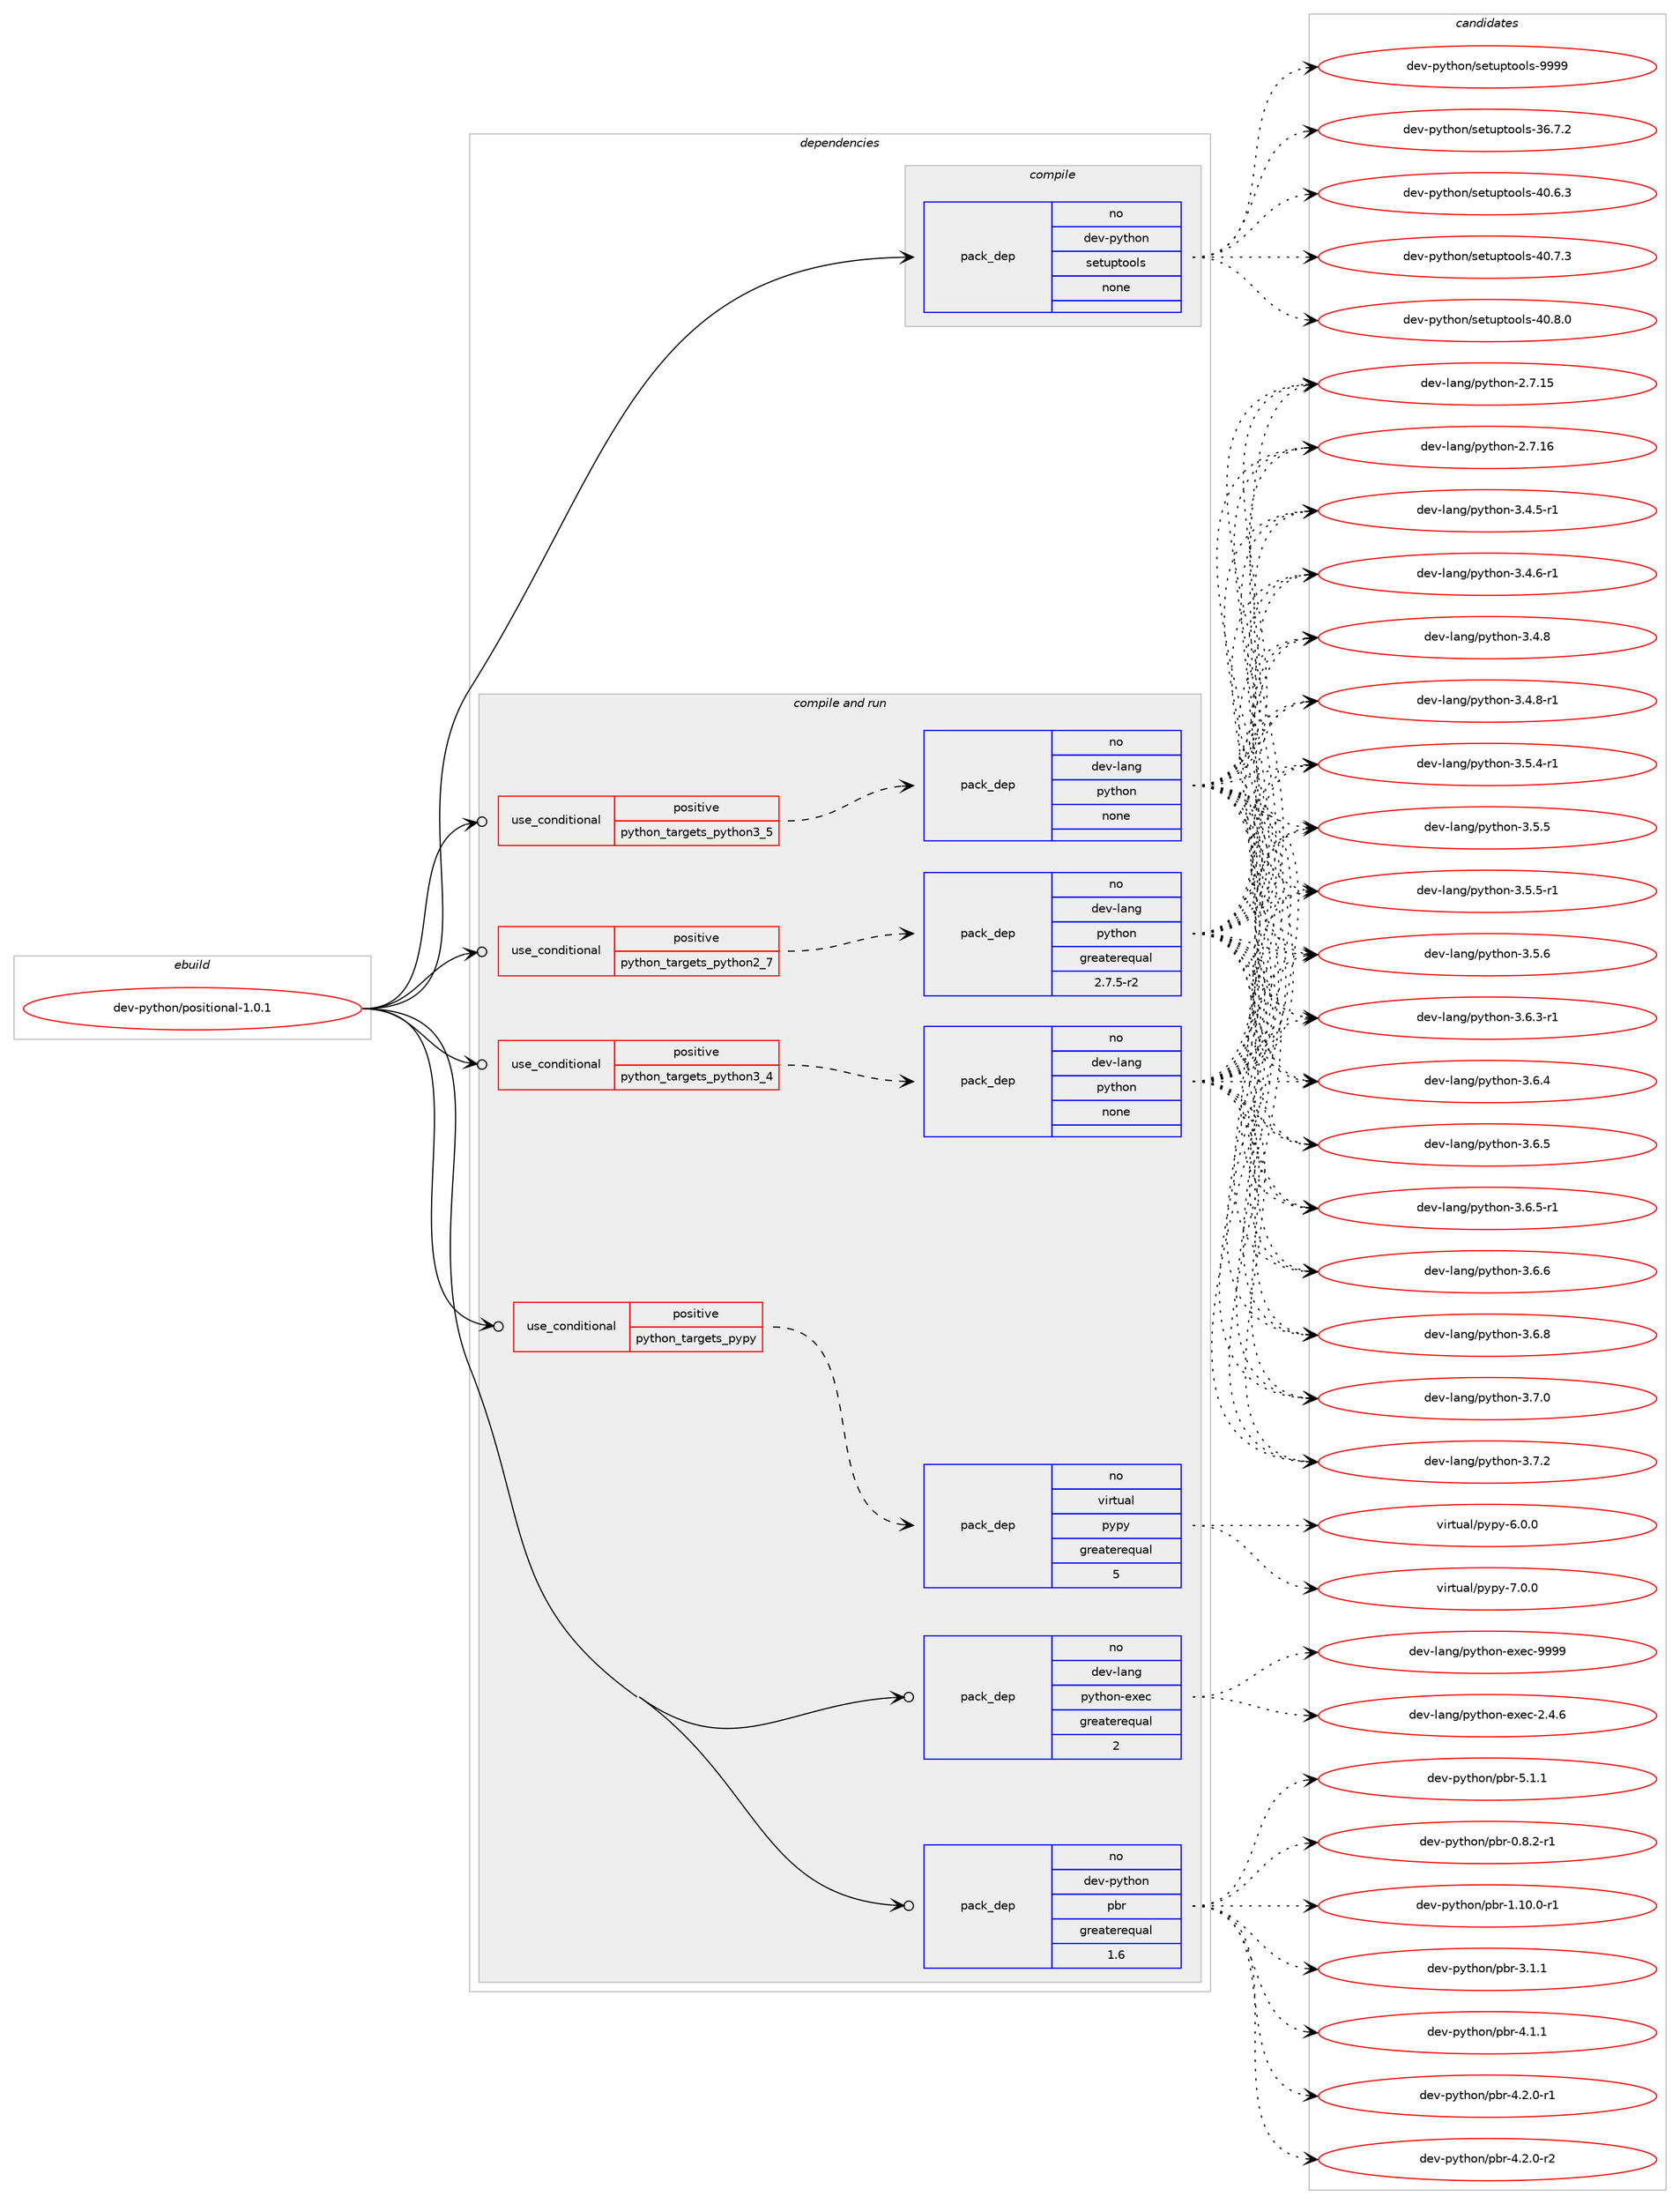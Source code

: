 digraph prolog {

# *************
# Graph options
# *************

newrank=true;
concentrate=true;
compound=true;
graph [rankdir=LR,fontname=Helvetica,fontsize=10,ranksep=1.5];#, ranksep=2.5, nodesep=0.2];
edge  [arrowhead=vee];
node  [fontname=Helvetica,fontsize=10];

# **********
# The ebuild
# **********

subgraph cluster_leftcol {
color=gray;
rank=same;
label=<<i>ebuild</i>>;
id [label="dev-python/positional-1.0.1", color=red, width=4, href="../dev-python/positional-1.0.1.svg"];
}

# ****************
# The dependencies
# ****************

subgraph cluster_midcol {
color=gray;
label=<<i>dependencies</i>>;
subgraph cluster_compile {
fillcolor="#eeeeee";
style=filled;
label=<<i>compile</i>>;
subgraph pack1023227 {
dependency1426264 [label=<<TABLE BORDER="0" CELLBORDER="1" CELLSPACING="0" CELLPADDING="4" WIDTH="220"><TR><TD ROWSPAN="6" CELLPADDING="30">pack_dep</TD></TR><TR><TD WIDTH="110">no</TD></TR><TR><TD>dev-python</TD></TR><TR><TD>setuptools</TD></TR><TR><TD>none</TD></TR><TR><TD></TD></TR></TABLE>>, shape=none, color=blue];
}
id:e -> dependency1426264:w [weight=20,style="solid",arrowhead="vee"];
}
subgraph cluster_compileandrun {
fillcolor="#eeeeee";
style=filled;
label=<<i>compile and run</i>>;
subgraph cond379727 {
dependency1426265 [label=<<TABLE BORDER="0" CELLBORDER="1" CELLSPACING="0" CELLPADDING="4"><TR><TD ROWSPAN="3" CELLPADDING="10">use_conditional</TD></TR><TR><TD>positive</TD></TR><TR><TD>python_targets_pypy</TD></TR></TABLE>>, shape=none, color=red];
subgraph pack1023228 {
dependency1426266 [label=<<TABLE BORDER="0" CELLBORDER="1" CELLSPACING="0" CELLPADDING="4" WIDTH="220"><TR><TD ROWSPAN="6" CELLPADDING="30">pack_dep</TD></TR><TR><TD WIDTH="110">no</TD></TR><TR><TD>virtual</TD></TR><TR><TD>pypy</TD></TR><TR><TD>greaterequal</TD></TR><TR><TD>5</TD></TR></TABLE>>, shape=none, color=blue];
}
dependency1426265:e -> dependency1426266:w [weight=20,style="dashed",arrowhead="vee"];
}
id:e -> dependency1426265:w [weight=20,style="solid",arrowhead="odotvee"];
subgraph cond379728 {
dependency1426267 [label=<<TABLE BORDER="0" CELLBORDER="1" CELLSPACING="0" CELLPADDING="4"><TR><TD ROWSPAN="3" CELLPADDING="10">use_conditional</TD></TR><TR><TD>positive</TD></TR><TR><TD>python_targets_python2_7</TD></TR></TABLE>>, shape=none, color=red];
subgraph pack1023229 {
dependency1426268 [label=<<TABLE BORDER="0" CELLBORDER="1" CELLSPACING="0" CELLPADDING="4" WIDTH="220"><TR><TD ROWSPAN="6" CELLPADDING="30">pack_dep</TD></TR><TR><TD WIDTH="110">no</TD></TR><TR><TD>dev-lang</TD></TR><TR><TD>python</TD></TR><TR><TD>greaterequal</TD></TR><TR><TD>2.7.5-r2</TD></TR></TABLE>>, shape=none, color=blue];
}
dependency1426267:e -> dependency1426268:w [weight=20,style="dashed",arrowhead="vee"];
}
id:e -> dependency1426267:w [weight=20,style="solid",arrowhead="odotvee"];
subgraph cond379729 {
dependency1426269 [label=<<TABLE BORDER="0" CELLBORDER="1" CELLSPACING="0" CELLPADDING="4"><TR><TD ROWSPAN="3" CELLPADDING="10">use_conditional</TD></TR><TR><TD>positive</TD></TR><TR><TD>python_targets_python3_4</TD></TR></TABLE>>, shape=none, color=red];
subgraph pack1023230 {
dependency1426270 [label=<<TABLE BORDER="0" CELLBORDER="1" CELLSPACING="0" CELLPADDING="4" WIDTH="220"><TR><TD ROWSPAN="6" CELLPADDING="30">pack_dep</TD></TR><TR><TD WIDTH="110">no</TD></TR><TR><TD>dev-lang</TD></TR><TR><TD>python</TD></TR><TR><TD>none</TD></TR><TR><TD></TD></TR></TABLE>>, shape=none, color=blue];
}
dependency1426269:e -> dependency1426270:w [weight=20,style="dashed",arrowhead="vee"];
}
id:e -> dependency1426269:w [weight=20,style="solid",arrowhead="odotvee"];
subgraph cond379730 {
dependency1426271 [label=<<TABLE BORDER="0" CELLBORDER="1" CELLSPACING="0" CELLPADDING="4"><TR><TD ROWSPAN="3" CELLPADDING="10">use_conditional</TD></TR><TR><TD>positive</TD></TR><TR><TD>python_targets_python3_5</TD></TR></TABLE>>, shape=none, color=red];
subgraph pack1023231 {
dependency1426272 [label=<<TABLE BORDER="0" CELLBORDER="1" CELLSPACING="0" CELLPADDING="4" WIDTH="220"><TR><TD ROWSPAN="6" CELLPADDING="30">pack_dep</TD></TR><TR><TD WIDTH="110">no</TD></TR><TR><TD>dev-lang</TD></TR><TR><TD>python</TD></TR><TR><TD>none</TD></TR><TR><TD></TD></TR></TABLE>>, shape=none, color=blue];
}
dependency1426271:e -> dependency1426272:w [weight=20,style="dashed",arrowhead="vee"];
}
id:e -> dependency1426271:w [weight=20,style="solid",arrowhead="odotvee"];
subgraph pack1023232 {
dependency1426273 [label=<<TABLE BORDER="0" CELLBORDER="1" CELLSPACING="0" CELLPADDING="4" WIDTH="220"><TR><TD ROWSPAN="6" CELLPADDING="30">pack_dep</TD></TR><TR><TD WIDTH="110">no</TD></TR><TR><TD>dev-lang</TD></TR><TR><TD>python-exec</TD></TR><TR><TD>greaterequal</TD></TR><TR><TD>2</TD></TR></TABLE>>, shape=none, color=blue];
}
id:e -> dependency1426273:w [weight=20,style="solid",arrowhead="odotvee"];
subgraph pack1023233 {
dependency1426274 [label=<<TABLE BORDER="0" CELLBORDER="1" CELLSPACING="0" CELLPADDING="4" WIDTH="220"><TR><TD ROWSPAN="6" CELLPADDING="30">pack_dep</TD></TR><TR><TD WIDTH="110">no</TD></TR><TR><TD>dev-python</TD></TR><TR><TD>pbr</TD></TR><TR><TD>greaterequal</TD></TR><TR><TD>1.6</TD></TR></TABLE>>, shape=none, color=blue];
}
id:e -> dependency1426274:w [weight=20,style="solid",arrowhead="odotvee"];
}
subgraph cluster_run {
fillcolor="#eeeeee";
style=filled;
label=<<i>run</i>>;
}
}

# **************
# The candidates
# **************

subgraph cluster_choices {
rank=same;
color=gray;
label=<<i>candidates</i>>;

subgraph choice1023227 {
color=black;
nodesep=1;
choice100101118451121211161041111104711510111611711211611111110811545515446554650 [label="dev-python/setuptools-36.7.2", color=red, width=4,href="../dev-python/setuptools-36.7.2.svg"];
choice100101118451121211161041111104711510111611711211611111110811545524846544651 [label="dev-python/setuptools-40.6.3", color=red, width=4,href="../dev-python/setuptools-40.6.3.svg"];
choice100101118451121211161041111104711510111611711211611111110811545524846554651 [label="dev-python/setuptools-40.7.3", color=red, width=4,href="../dev-python/setuptools-40.7.3.svg"];
choice100101118451121211161041111104711510111611711211611111110811545524846564648 [label="dev-python/setuptools-40.8.0", color=red, width=4,href="../dev-python/setuptools-40.8.0.svg"];
choice10010111845112121116104111110471151011161171121161111111081154557575757 [label="dev-python/setuptools-9999", color=red, width=4,href="../dev-python/setuptools-9999.svg"];
dependency1426264:e -> choice100101118451121211161041111104711510111611711211611111110811545515446554650:w [style=dotted,weight="100"];
dependency1426264:e -> choice100101118451121211161041111104711510111611711211611111110811545524846544651:w [style=dotted,weight="100"];
dependency1426264:e -> choice100101118451121211161041111104711510111611711211611111110811545524846554651:w [style=dotted,weight="100"];
dependency1426264:e -> choice100101118451121211161041111104711510111611711211611111110811545524846564648:w [style=dotted,weight="100"];
dependency1426264:e -> choice10010111845112121116104111110471151011161171121161111111081154557575757:w [style=dotted,weight="100"];
}
subgraph choice1023228 {
color=black;
nodesep=1;
choice1181051141161179710847112121112121455446484648 [label="virtual/pypy-6.0.0", color=red, width=4,href="../virtual/pypy-6.0.0.svg"];
choice1181051141161179710847112121112121455546484648 [label="virtual/pypy-7.0.0", color=red, width=4,href="../virtual/pypy-7.0.0.svg"];
dependency1426266:e -> choice1181051141161179710847112121112121455446484648:w [style=dotted,weight="100"];
dependency1426266:e -> choice1181051141161179710847112121112121455546484648:w [style=dotted,weight="100"];
}
subgraph choice1023229 {
color=black;
nodesep=1;
choice10010111845108971101034711212111610411111045504655464953 [label="dev-lang/python-2.7.15", color=red, width=4,href="../dev-lang/python-2.7.15.svg"];
choice10010111845108971101034711212111610411111045504655464954 [label="dev-lang/python-2.7.16", color=red, width=4,href="../dev-lang/python-2.7.16.svg"];
choice1001011184510897110103471121211161041111104551465246534511449 [label="dev-lang/python-3.4.5-r1", color=red, width=4,href="../dev-lang/python-3.4.5-r1.svg"];
choice1001011184510897110103471121211161041111104551465246544511449 [label="dev-lang/python-3.4.6-r1", color=red, width=4,href="../dev-lang/python-3.4.6-r1.svg"];
choice100101118451089711010347112121116104111110455146524656 [label="dev-lang/python-3.4.8", color=red, width=4,href="../dev-lang/python-3.4.8.svg"];
choice1001011184510897110103471121211161041111104551465246564511449 [label="dev-lang/python-3.4.8-r1", color=red, width=4,href="../dev-lang/python-3.4.8-r1.svg"];
choice1001011184510897110103471121211161041111104551465346524511449 [label="dev-lang/python-3.5.4-r1", color=red, width=4,href="../dev-lang/python-3.5.4-r1.svg"];
choice100101118451089711010347112121116104111110455146534653 [label="dev-lang/python-3.5.5", color=red, width=4,href="../dev-lang/python-3.5.5.svg"];
choice1001011184510897110103471121211161041111104551465346534511449 [label="dev-lang/python-3.5.5-r1", color=red, width=4,href="../dev-lang/python-3.5.5-r1.svg"];
choice100101118451089711010347112121116104111110455146534654 [label="dev-lang/python-3.5.6", color=red, width=4,href="../dev-lang/python-3.5.6.svg"];
choice1001011184510897110103471121211161041111104551465446514511449 [label="dev-lang/python-3.6.3-r1", color=red, width=4,href="../dev-lang/python-3.6.3-r1.svg"];
choice100101118451089711010347112121116104111110455146544652 [label="dev-lang/python-3.6.4", color=red, width=4,href="../dev-lang/python-3.6.4.svg"];
choice100101118451089711010347112121116104111110455146544653 [label="dev-lang/python-3.6.5", color=red, width=4,href="../dev-lang/python-3.6.5.svg"];
choice1001011184510897110103471121211161041111104551465446534511449 [label="dev-lang/python-3.6.5-r1", color=red, width=4,href="../dev-lang/python-3.6.5-r1.svg"];
choice100101118451089711010347112121116104111110455146544654 [label="dev-lang/python-3.6.6", color=red, width=4,href="../dev-lang/python-3.6.6.svg"];
choice100101118451089711010347112121116104111110455146544656 [label="dev-lang/python-3.6.8", color=red, width=4,href="../dev-lang/python-3.6.8.svg"];
choice100101118451089711010347112121116104111110455146554648 [label="dev-lang/python-3.7.0", color=red, width=4,href="../dev-lang/python-3.7.0.svg"];
choice100101118451089711010347112121116104111110455146554650 [label="dev-lang/python-3.7.2", color=red, width=4,href="../dev-lang/python-3.7.2.svg"];
dependency1426268:e -> choice10010111845108971101034711212111610411111045504655464953:w [style=dotted,weight="100"];
dependency1426268:e -> choice10010111845108971101034711212111610411111045504655464954:w [style=dotted,weight="100"];
dependency1426268:e -> choice1001011184510897110103471121211161041111104551465246534511449:w [style=dotted,weight="100"];
dependency1426268:e -> choice1001011184510897110103471121211161041111104551465246544511449:w [style=dotted,weight="100"];
dependency1426268:e -> choice100101118451089711010347112121116104111110455146524656:w [style=dotted,weight="100"];
dependency1426268:e -> choice1001011184510897110103471121211161041111104551465246564511449:w [style=dotted,weight="100"];
dependency1426268:e -> choice1001011184510897110103471121211161041111104551465346524511449:w [style=dotted,weight="100"];
dependency1426268:e -> choice100101118451089711010347112121116104111110455146534653:w [style=dotted,weight="100"];
dependency1426268:e -> choice1001011184510897110103471121211161041111104551465346534511449:w [style=dotted,weight="100"];
dependency1426268:e -> choice100101118451089711010347112121116104111110455146534654:w [style=dotted,weight="100"];
dependency1426268:e -> choice1001011184510897110103471121211161041111104551465446514511449:w [style=dotted,weight="100"];
dependency1426268:e -> choice100101118451089711010347112121116104111110455146544652:w [style=dotted,weight="100"];
dependency1426268:e -> choice100101118451089711010347112121116104111110455146544653:w [style=dotted,weight="100"];
dependency1426268:e -> choice1001011184510897110103471121211161041111104551465446534511449:w [style=dotted,weight="100"];
dependency1426268:e -> choice100101118451089711010347112121116104111110455146544654:w [style=dotted,weight="100"];
dependency1426268:e -> choice100101118451089711010347112121116104111110455146544656:w [style=dotted,weight="100"];
dependency1426268:e -> choice100101118451089711010347112121116104111110455146554648:w [style=dotted,weight="100"];
dependency1426268:e -> choice100101118451089711010347112121116104111110455146554650:w [style=dotted,weight="100"];
}
subgraph choice1023230 {
color=black;
nodesep=1;
choice10010111845108971101034711212111610411111045504655464953 [label="dev-lang/python-2.7.15", color=red, width=4,href="../dev-lang/python-2.7.15.svg"];
choice10010111845108971101034711212111610411111045504655464954 [label="dev-lang/python-2.7.16", color=red, width=4,href="../dev-lang/python-2.7.16.svg"];
choice1001011184510897110103471121211161041111104551465246534511449 [label="dev-lang/python-3.4.5-r1", color=red, width=4,href="../dev-lang/python-3.4.5-r1.svg"];
choice1001011184510897110103471121211161041111104551465246544511449 [label="dev-lang/python-3.4.6-r1", color=red, width=4,href="../dev-lang/python-3.4.6-r1.svg"];
choice100101118451089711010347112121116104111110455146524656 [label="dev-lang/python-3.4.8", color=red, width=4,href="../dev-lang/python-3.4.8.svg"];
choice1001011184510897110103471121211161041111104551465246564511449 [label="dev-lang/python-3.4.8-r1", color=red, width=4,href="../dev-lang/python-3.4.8-r1.svg"];
choice1001011184510897110103471121211161041111104551465346524511449 [label="dev-lang/python-3.5.4-r1", color=red, width=4,href="../dev-lang/python-3.5.4-r1.svg"];
choice100101118451089711010347112121116104111110455146534653 [label="dev-lang/python-3.5.5", color=red, width=4,href="../dev-lang/python-3.5.5.svg"];
choice1001011184510897110103471121211161041111104551465346534511449 [label="dev-lang/python-3.5.5-r1", color=red, width=4,href="../dev-lang/python-3.5.5-r1.svg"];
choice100101118451089711010347112121116104111110455146534654 [label="dev-lang/python-3.5.6", color=red, width=4,href="../dev-lang/python-3.5.6.svg"];
choice1001011184510897110103471121211161041111104551465446514511449 [label="dev-lang/python-3.6.3-r1", color=red, width=4,href="../dev-lang/python-3.6.3-r1.svg"];
choice100101118451089711010347112121116104111110455146544652 [label="dev-lang/python-3.6.4", color=red, width=4,href="../dev-lang/python-3.6.4.svg"];
choice100101118451089711010347112121116104111110455146544653 [label="dev-lang/python-3.6.5", color=red, width=4,href="../dev-lang/python-3.6.5.svg"];
choice1001011184510897110103471121211161041111104551465446534511449 [label="dev-lang/python-3.6.5-r1", color=red, width=4,href="../dev-lang/python-3.6.5-r1.svg"];
choice100101118451089711010347112121116104111110455146544654 [label="dev-lang/python-3.6.6", color=red, width=4,href="../dev-lang/python-3.6.6.svg"];
choice100101118451089711010347112121116104111110455146544656 [label="dev-lang/python-3.6.8", color=red, width=4,href="../dev-lang/python-3.6.8.svg"];
choice100101118451089711010347112121116104111110455146554648 [label="dev-lang/python-3.7.0", color=red, width=4,href="../dev-lang/python-3.7.0.svg"];
choice100101118451089711010347112121116104111110455146554650 [label="dev-lang/python-3.7.2", color=red, width=4,href="../dev-lang/python-3.7.2.svg"];
dependency1426270:e -> choice10010111845108971101034711212111610411111045504655464953:w [style=dotted,weight="100"];
dependency1426270:e -> choice10010111845108971101034711212111610411111045504655464954:w [style=dotted,weight="100"];
dependency1426270:e -> choice1001011184510897110103471121211161041111104551465246534511449:w [style=dotted,weight="100"];
dependency1426270:e -> choice1001011184510897110103471121211161041111104551465246544511449:w [style=dotted,weight="100"];
dependency1426270:e -> choice100101118451089711010347112121116104111110455146524656:w [style=dotted,weight="100"];
dependency1426270:e -> choice1001011184510897110103471121211161041111104551465246564511449:w [style=dotted,weight="100"];
dependency1426270:e -> choice1001011184510897110103471121211161041111104551465346524511449:w [style=dotted,weight="100"];
dependency1426270:e -> choice100101118451089711010347112121116104111110455146534653:w [style=dotted,weight="100"];
dependency1426270:e -> choice1001011184510897110103471121211161041111104551465346534511449:w [style=dotted,weight="100"];
dependency1426270:e -> choice100101118451089711010347112121116104111110455146534654:w [style=dotted,weight="100"];
dependency1426270:e -> choice1001011184510897110103471121211161041111104551465446514511449:w [style=dotted,weight="100"];
dependency1426270:e -> choice100101118451089711010347112121116104111110455146544652:w [style=dotted,weight="100"];
dependency1426270:e -> choice100101118451089711010347112121116104111110455146544653:w [style=dotted,weight="100"];
dependency1426270:e -> choice1001011184510897110103471121211161041111104551465446534511449:w [style=dotted,weight="100"];
dependency1426270:e -> choice100101118451089711010347112121116104111110455146544654:w [style=dotted,weight="100"];
dependency1426270:e -> choice100101118451089711010347112121116104111110455146544656:w [style=dotted,weight="100"];
dependency1426270:e -> choice100101118451089711010347112121116104111110455146554648:w [style=dotted,weight="100"];
dependency1426270:e -> choice100101118451089711010347112121116104111110455146554650:w [style=dotted,weight="100"];
}
subgraph choice1023231 {
color=black;
nodesep=1;
choice10010111845108971101034711212111610411111045504655464953 [label="dev-lang/python-2.7.15", color=red, width=4,href="../dev-lang/python-2.7.15.svg"];
choice10010111845108971101034711212111610411111045504655464954 [label="dev-lang/python-2.7.16", color=red, width=4,href="../dev-lang/python-2.7.16.svg"];
choice1001011184510897110103471121211161041111104551465246534511449 [label="dev-lang/python-3.4.5-r1", color=red, width=4,href="../dev-lang/python-3.4.5-r1.svg"];
choice1001011184510897110103471121211161041111104551465246544511449 [label="dev-lang/python-3.4.6-r1", color=red, width=4,href="../dev-lang/python-3.4.6-r1.svg"];
choice100101118451089711010347112121116104111110455146524656 [label="dev-lang/python-3.4.8", color=red, width=4,href="../dev-lang/python-3.4.8.svg"];
choice1001011184510897110103471121211161041111104551465246564511449 [label="dev-lang/python-3.4.8-r1", color=red, width=4,href="../dev-lang/python-3.4.8-r1.svg"];
choice1001011184510897110103471121211161041111104551465346524511449 [label="dev-lang/python-3.5.4-r1", color=red, width=4,href="../dev-lang/python-3.5.4-r1.svg"];
choice100101118451089711010347112121116104111110455146534653 [label="dev-lang/python-3.5.5", color=red, width=4,href="../dev-lang/python-3.5.5.svg"];
choice1001011184510897110103471121211161041111104551465346534511449 [label="dev-lang/python-3.5.5-r1", color=red, width=4,href="../dev-lang/python-3.5.5-r1.svg"];
choice100101118451089711010347112121116104111110455146534654 [label="dev-lang/python-3.5.6", color=red, width=4,href="../dev-lang/python-3.5.6.svg"];
choice1001011184510897110103471121211161041111104551465446514511449 [label="dev-lang/python-3.6.3-r1", color=red, width=4,href="../dev-lang/python-3.6.3-r1.svg"];
choice100101118451089711010347112121116104111110455146544652 [label="dev-lang/python-3.6.4", color=red, width=4,href="../dev-lang/python-3.6.4.svg"];
choice100101118451089711010347112121116104111110455146544653 [label="dev-lang/python-3.6.5", color=red, width=4,href="../dev-lang/python-3.6.5.svg"];
choice1001011184510897110103471121211161041111104551465446534511449 [label="dev-lang/python-3.6.5-r1", color=red, width=4,href="../dev-lang/python-3.6.5-r1.svg"];
choice100101118451089711010347112121116104111110455146544654 [label="dev-lang/python-3.6.6", color=red, width=4,href="../dev-lang/python-3.6.6.svg"];
choice100101118451089711010347112121116104111110455146544656 [label="dev-lang/python-3.6.8", color=red, width=4,href="../dev-lang/python-3.6.8.svg"];
choice100101118451089711010347112121116104111110455146554648 [label="dev-lang/python-3.7.0", color=red, width=4,href="../dev-lang/python-3.7.0.svg"];
choice100101118451089711010347112121116104111110455146554650 [label="dev-lang/python-3.7.2", color=red, width=4,href="../dev-lang/python-3.7.2.svg"];
dependency1426272:e -> choice10010111845108971101034711212111610411111045504655464953:w [style=dotted,weight="100"];
dependency1426272:e -> choice10010111845108971101034711212111610411111045504655464954:w [style=dotted,weight="100"];
dependency1426272:e -> choice1001011184510897110103471121211161041111104551465246534511449:w [style=dotted,weight="100"];
dependency1426272:e -> choice1001011184510897110103471121211161041111104551465246544511449:w [style=dotted,weight="100"];
dependency1426272:e -> choice100101118451089711010347112121116104111110455146524656:w [style=dotted,weight="100"];
dependency1426272:e -> choice1001011184510897110103471121211161041111104551465246564511449:w [style=dotted,weight="100"];
dependency1426272:e -> choice1001011184510897110103471121211161041111104551465346524511449:w [style=dotted,weight="100"];
dependency1426272:e -> choice100101118451089711010347112121116104111110455146534653:w [style=dotted,weight="100"];
dependency1426272:e -> choice1001011184510897110103471121211161041111104551465346534511449:w [style=dotted,weight="100"];
dependency1426272:e -> choice100101118451089711010347112121116104111110455146534654:w [style=dotted,weight="100"];
dependency1426272:e -> choice1001011184510897110103471121211161041111104551465446514511449:w [style=dotted,weight="100"];
dependency1426272:e -> choice100101118451089711010347112121116104111110455146544652:w [style=dotted,weight="100"];
dependency1426272:e -> choice100101118451089711010347112121116104111110455146544653:w [style=dotted,weight="100"];
dependency1426272:e -> choice1001011184510897110103471121211161041111104551465446534511449:w [style=dotted,weight="100"];
dependency1426272:e -> choice100101118451089711010347112121116104111110455146544654:w [style=dotted,weight="100"];
dependency1426272:e -> choice100101118451089711010347112121116104111110455146544656:w [style=dotted,weight="100"];
dependency1426272:e -> choice100101118451089711010347112121116104111110455146554648:w [style=dotted,weight="100"];
dependency1426272:e -> choice100101118451089711010347112121116104111110455146554650:w [style=dotted,weight="100"];
}
subgraph choice1023232 {
color=black;
nodesep=1;
choice1001011184510897110103471121211161041111104510112010199455046524654 [label="dev-lang/python-exec-2.4.6", color=red, width=4,href="../dev-lang/python-exec-2.4.6.svg"];
choice10010111845108971101034711212111610411111045101120101994557575757 [label="dev-lang/python-exec-9999", color=red, width=4,href="../dev-lang/python-exec-9999.svg"];
dependency1426273:e -> choice1001011184510897110103471121211161041111104510112010199455046524654:w [style=dotted,weight="100"];
dependency1426273:e -> choice10010111845108971101034711212111610411111045101120101994557575757:w [style=dotted,weight="100"];
}
subgraph choice1023233 {
color=black;
nodesep=1;
choice1001011184511212111610411111047112981144548465646504511449 [label="dev-python/pbr-0.8.2-r1", color=red, width=4,href="../dev-python/pbr-0.8.2-r1.svg"];
choice100101118451121211161041111104711298114454946494846484511449 [label="dev-python/pbr-1.10.0-r1", color=red, width=4,href="../dev-python/pbr-1.10.0-r1.svg"];
choice100101118451121211161041111104711298114455146494649 [label="dev-python/pbr-3.1.1", color=red, width=4,href="../dev-python/pbr-3.1.1.svg"];
choice100101118451121211161041111104711298114455246494649 [label="dev-python/pbr-4.1.1", color=red, width=4,href="../dev-python/pbr-4.1.1.svg"];
choice1001011184511212111610411111047112981144552465046484511449 [label="dev-python/pbr-4.2.0-r1", color=red, width=4,href="../dev-python/pbr-4.2.0-r1.svg"];
choice1001011184511212111610411111047112981144552465046484511450 [label="dev-python/pbr-4.2.0-r2", color=red, width=4,href="../dev-python/pbr-4.2.0-r2.svg"];
choice100101118451121211161041111104711298114455346494649 [label="dev-python/pbr-5.1.1", color=red, width=4,href="../dev-python/pbr-5.1.1.svg"];
dependency1426274:e -> choice1001011184511212111610411111047112981144548465646504511449:w [style=dotted,weight="100"];
dependency1426274:e -> choice100101118451121211161041111104711298114454946494846484511449:w [style=dotted,weight="100"];
dependency1426274:e -> choice100101118451121211161041111104711298114455146494649:w [style=dotted,weight="100"];
dependency1426274:e -> choice100101118451121211161041111104711298114455246494649:w [style=dotted,weight="100"];
dependency1426274:e -> choice1001011184511212111610411111047112981144552465046484511449:w [style=dotted,weight="100"];
dependency1426274:e -> choice1001011184511212111610411111047112981144552465046484511450:w [style=dotted,weight="100"];
dependency1426274:e -> choice100101118451121211161041111104711298114455346494649:w [style=dotted,weight="100"];
}
}

}

